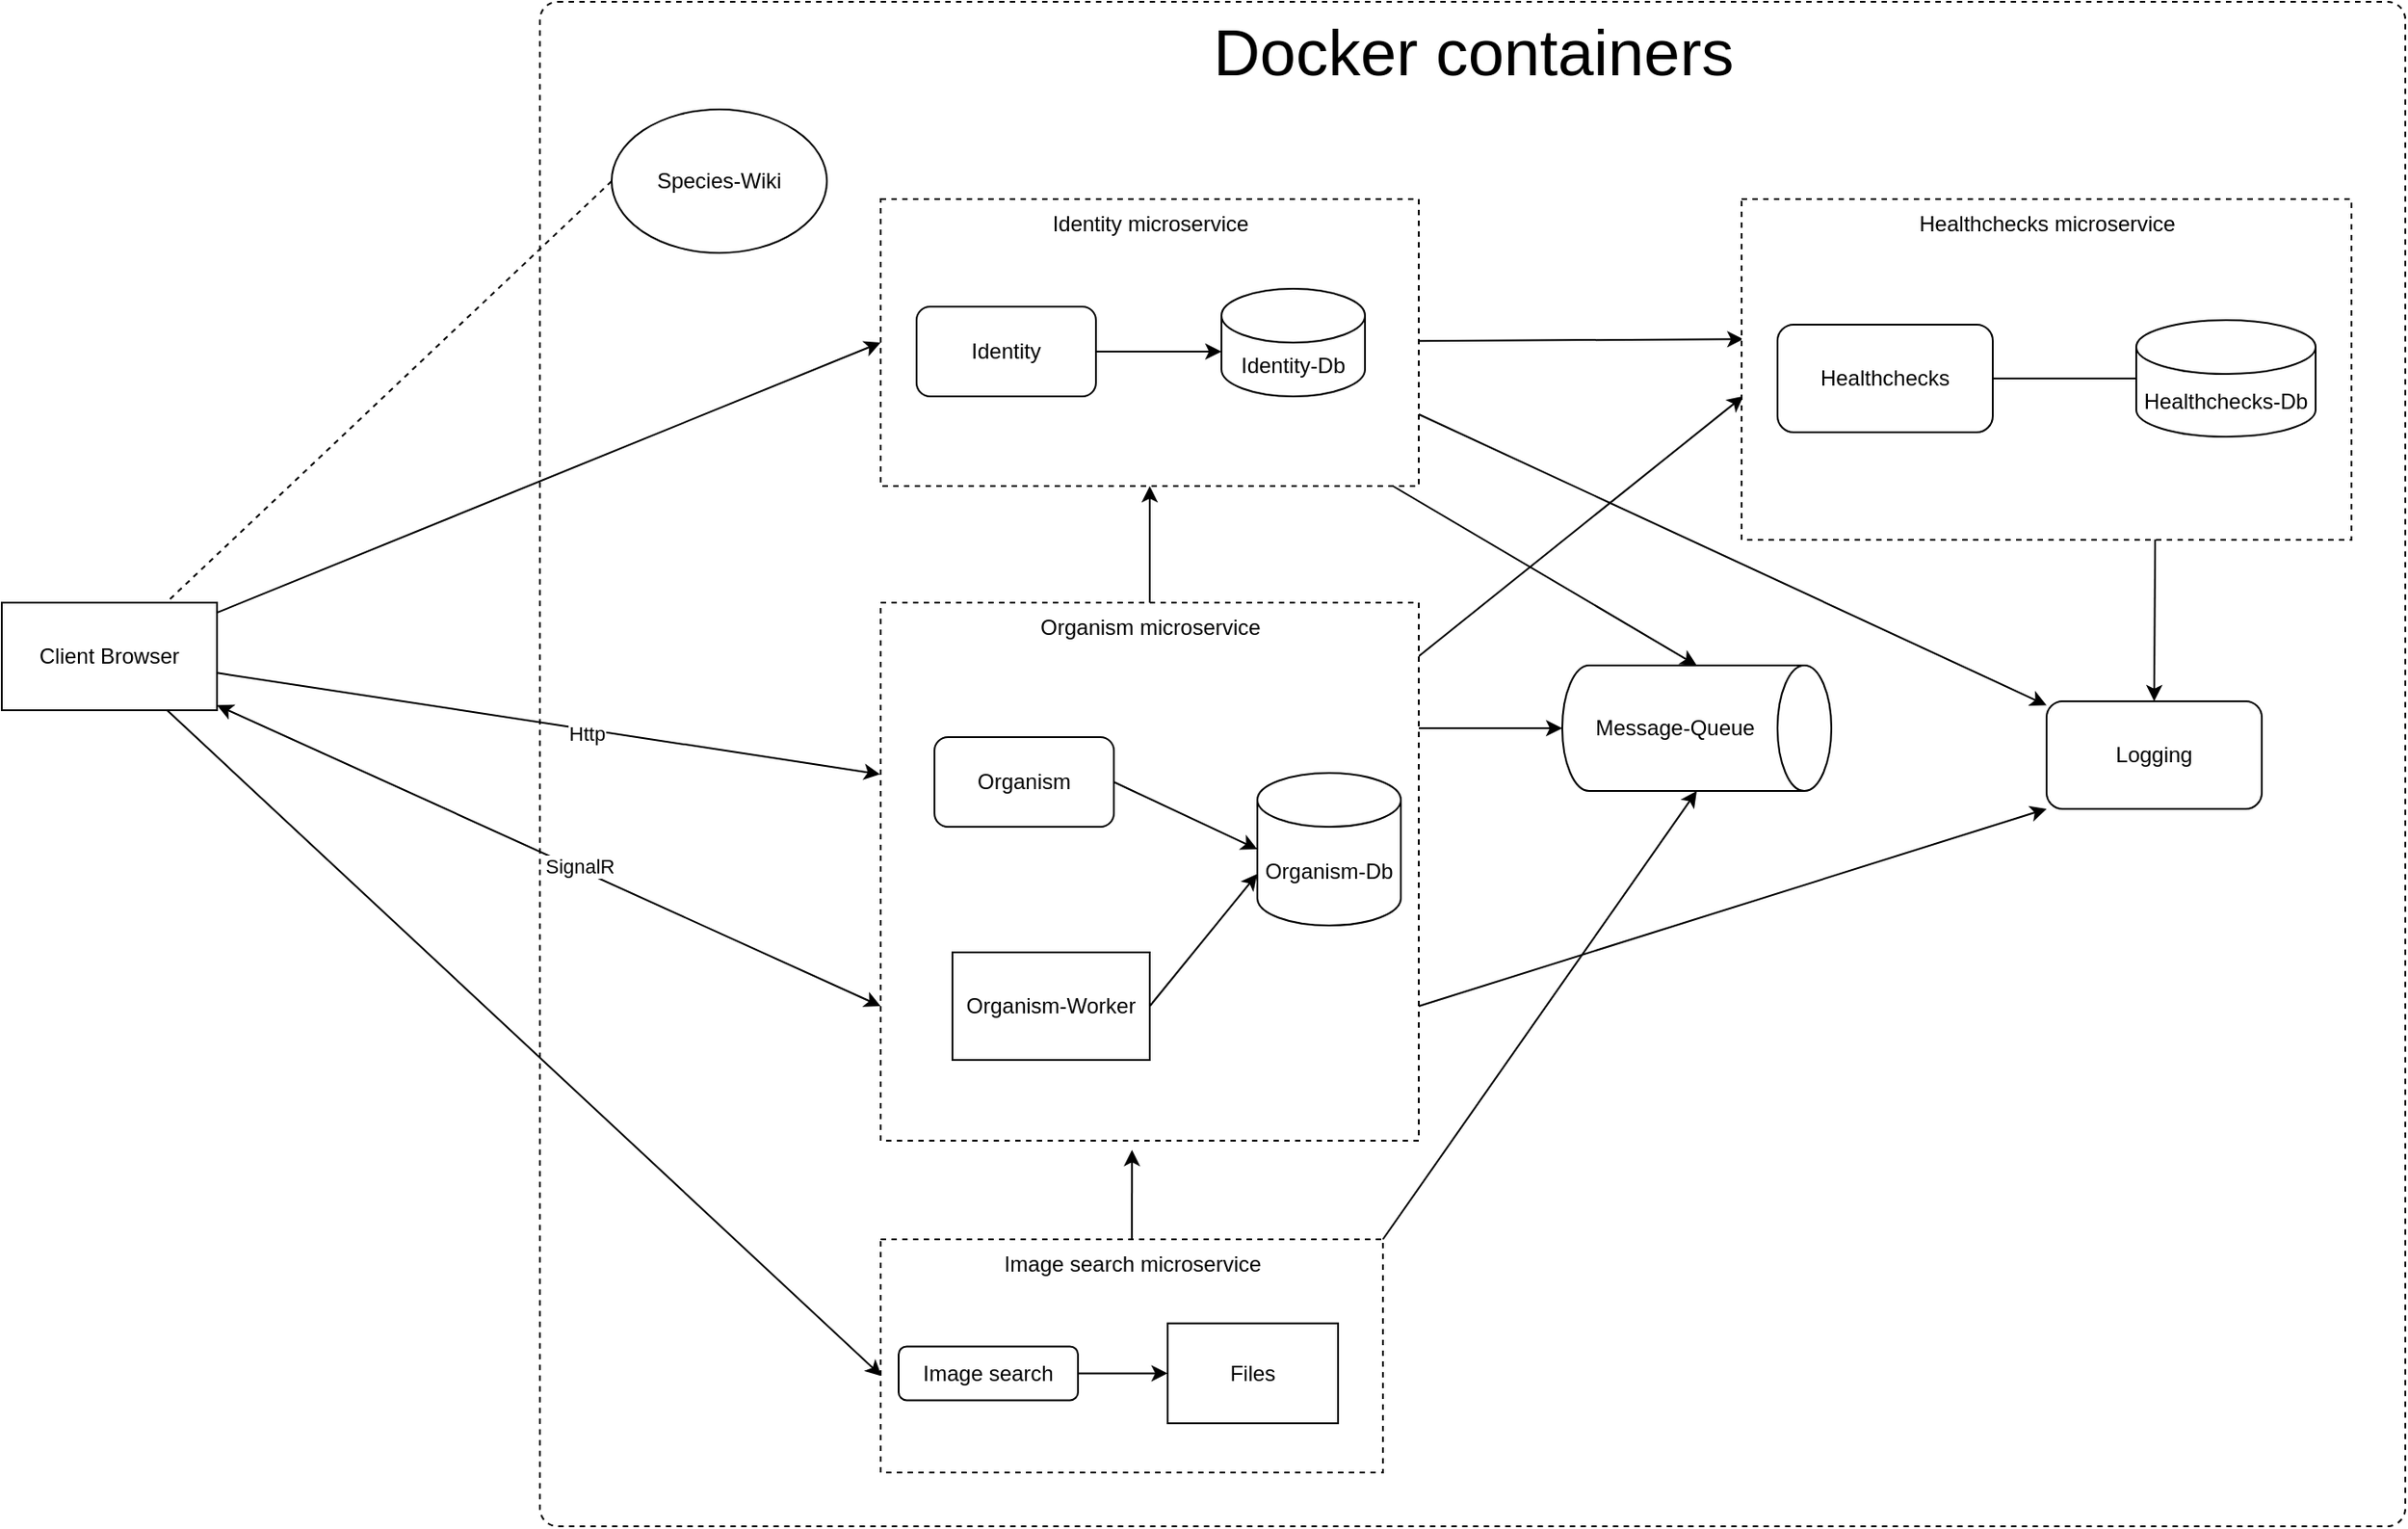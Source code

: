 <mxfile>
    <diagram id="-pxrXRCIRbaPYb0lioAE" name="Architecture">
        <mxGraphModel dx="2318" dy="1950" grid="1" gridSize="10" guides="1" tooltips="1" connect="1" arrows="1" fold="1" page="1" pageScale="1" pageWidth="850" pageHeight="1100" math="0" shadow="0">
            <root>
                <mxCell id="0"/>
                <mxCell id="1" parent="0"/>
                <mxCell id="2" value="" style="group" parent="1" vertex="1" connectable="0">
                    <mxGeometry x="-260" y="-80" width="1340" height="850" as="geometry"/>
                </mxCell>
                <mxCell id="3" value="&lt;font style=&quot;font-size: 36px&quot;&gt;Docker containers&lt;/font&gt;" style="html=1;align=center;verticalAlign=top;rounded=1;absoluteArcSize=1;arcSize=20;dashed=1;" parent="2" vertex="1">
                    <mxGeometry x="300" width="1040" height="850" as="geometry"/>
                </mxCell>
                <mxCell id="6" value="" style="group" parent="2" vertex="1" connectable="0">
                    <mxGeometry x="490" y="110" width="300" height="160" as="geometry"/>
                </mxCell>
                <mxCell id="7" value="Identity microservice" style="html=1;align=center;verticalAlign=top;rounded=1;absoluteArcSize=1;arcSize=0;dashed=1;" parent="6" vertex="1">
                    <mxGeometry width="300" height="160" as="geometry"/>
                </mxCell>
                <mxCell id="10" style="edgeStyle=none;html=1;exitX=1;exitY=0.5;exitDx=0;exitDy=0;" parent="6" source="52" edge="1">
                    <mxGeometry relative="1" as="geometry">
                        <mxPoint x="86.12" y="79.999" as="sourcePoint"/>
                        <mxPoint x="190" y="85" as="targetPoint"/>
                    </mxGeometry>
                </mxCell>
                <mxCell id="51" value="Identity-Db" style="shape=cylinder3;whiteSpace=wrap;html=1;boundedLbl=1;backgroundOutline=1;size=15;" vertex="1" parent="6">
                    <mxGeometry x="190" y="50" width="80" height="60" as="geometry"/>
                </mxCell>
                <mxCell id="52" value="Identity" style="rounded=1;whiteSpace=wrap;html=1;" vertex="1" parent="6">
                    <mxGeometry x="20" y="60" width="100" height="50" as="geometry"/>
                </mxCell>
                <mxCell id="11" style="edgeStyle=none;html=1;endArrow=classic;endFill=1;entryX=0;entryY=0.5;entryDx=0;entryDy=0;" parent="2" source="13" target="7" edge="1">
                    <mxGeometry relative="1" as="geometry"/>
                </mxCell>
                <mxCell id="13" value="Client Browser" style="rounded=0;whiteSpace=wrap;html=1;" parent="2" vertex="1">
                    <mxGeometry y="335" width="120" height="60" as="geometry"/>
                </mxCell>
                <mxCell id="14" style="edgeStyle=none;html=1;dashed=1;endArrow=none;endFill=0;exitX=0;exitY=0.5;exitDx=0;exitDy=0;" parent="2" source="59" target="13" edge="1">
                    <mxGeometry relative="1" as="geometry">
                        <mxPoint x="320.0" y="110.0" as="sourcePoint"/>
                    </mxGeometry>
                </mxCell>
                <mxCell id="12" style="edgeStyle=none;html=1;entryX=0.002;entryY=0.587;entryDx=0;entryDy=0;entryPerimeter=0;" parent="2" source="13" target="38" edge="1">
                    <mxGeometry relative="1" as="geometry"/>
                </mxCell>
                <mxCell id="16" style="edgeStyle=none;html=1;entryX=0.5;entryY=1;entryDx=0;entryDy=0;entryPerimeter=0;" parent="2" target="50" edge="1">
                    <mxGeometry relative="1" as="geometry">
                        <mxPoint x="790" y="405" as="sourcePoint"/>
                        <mxPoint x="850" y="405" as="targetPoint"/>
                    </mxGeometry>
                </mxCell>
                <mxCell id="17" style="edgeStyle=none;html=1;exitX=1;exitY=0;exitDx=0;exitDy=0;entryX=1;entryY=0.5;entryDx=0;entryDy=0;entryPerimeter=0;" parent="2" source="38" target="50" edge="1">
                    <mxGeometry relative="1" as="geometry">
                        <mxPoint x="913.819" y="460" as="targetPoint"/>
                    </mxGeometry>
                </mxCell>
                <mxCell id="18" style="edgeStyle=none;html=1;entryX=0.003;entryY=0.411;entryDx=0;entryDy=0;entryPerimeter=0;" parent="2" source="7" target="23" edge="1">
                    <mxGeometry relative="1" as="geometry">
                        <mxPoint x="1010" y="218.605" as="targetPoint"/>
                    </mxGeometry>
                </mxCell>
                <mxCell id="19" style="edgeStyle=none;html=1;entryX=0.003;entryY=0.578;entryDx=0;entryDy=0;entryPerimeter=0;" parent="2" source="30" target="23" edge="1">
                    <mxGeometry relative="1" as="geometry">
                        <mxPoint x="1010" y="245.116" as="targetPoint"/>
                    </mxGeometry>
                </mxCell>
                <mxCell id="20" style="edgeStyle=none;html=1;exitX=1;exitY=0.75;exitDx=0;exitDy=0;" parent="2" source="7" target="61" edge="1">
                    <mxGeometry relative="1" as="geometry">
                        <mxPoint x="1095.221" y="362.36" as="targetPoint"/>
                    </mxGeometry>
                </mxCell>
                <mxCell id="21" style="edgeStyle=none;html=1;entryX=0;entryY=1;entryDx=0;entryDy=0;exitX=1;exitY=0.75;exitDx=0;exitDy=0;" parent="2" source="30" target="61" edge="1">
                    <mxGeometry relative="1" as="geometry">
                        <mxPoint x="1100" y="470" as="targetPoint"/>
                    </mxGeometry>
                </mxCell>
                <mxCell id="22" value="" style="group" parent="2" vertex="1" connectable="0">
                    <mxGeometry x="970" y="110" width="340" height="190" as="geometry"/>
                </mxCell>
                <mxCell id="23" value="Healthchecks microservice" style="html=1;align=center;verticalAlign=top;rounded=1;absoluteArcSize=1;arcSize=0;dashed=1;" parent="22" vertex="1">
                    <mxGeometry width="340" height="190" as="geometry"/>
                </mxCell>
                <mxCell id="25" style="edgeStyle=none;html=1;exitX=1;exitY=0.5;exitDx=0;exitDy=0;" parent="22" source="55" edge="1">
                    <mxGeometry relative="1" as="geometry">
                        <mxPoint x="114.39" y="100" as="sourcePoint"/>
                        <mxPoint x="240" y="100" as="targetPoint"/>
                    </mxGeometry>
                </mxCell>
                <mxCell id="53" value="Healthchecks-Db" style="shape=cylinder3;whiteSpace=wrap;html=1;boundedLbl=1;backgroundOutline=1;size=15;" vertex="1" parent="22">
                    <mxGeometry x="220" y="67.5" width="100" height="65" as="geometry"/>
                </mxCell>
                <mxCell id="55" value="Healthchecks" style="rounded=1;whiteSpace=wrap;html=1;" vertex="1" parent="22">
                    <mxGeometry x="20" y="70" width="120" height="60" as="geometry"/>
                </mxCell>
                <mxCell id="27" style="edgeStyle=none;html=1;exitX=0.678;exitY=0.999;exitDx=0;exitDy=0;exitPerimeter=0;entryX=0.5;entryY=0;entryDx=0;entryDy=0;" parent="2" source="23" target="61" edge="1">
                    <mxGeometry relative="1" as="geometry">
                        <mxPoint x="1200" y="300" as="sourcePoint"/>
                        <mxPoint x="1200.087" y="350" as="targetPoint"/>
                    </mxGeometry>
                </mxCell>
                <mxCell id="29" value="" style="group" parent="2" vertex="1" connectable="0">
                    <mxGeometry x="490" y="335" width="300" height="300" as="geometry"/>
                </mxCell>
                <mxCell id="30" value="Organism microservice" style="html=1;align=center;verticalAlign=top;rounded=1;absoluteArcSize=1;arcSize=0;dashed=1;" parent="29" vertex="1">
                    <mxGeometry width="300" height="300" as="geometry"/>
                </mxCell>
                <mxCell id="32" style="edgeStyle=none;html=1;entryX=0;entryY=0.5;entryDx=0;entryDy=0;entryPerimeter=0;exitX=1;exitY=0.5;exitDx=0;exitDy=0;" parent="29" source="57" target="54" edge="1">
                    <mxGeometry relative="1" as="geometry">
                        <mxPoint x="72.191" y="103.147" as="sourcePoint"/>
                        <mxPoint x="139.286" y="107.256" as="targetPoint"/>
                    </mxGeometry>
                </mxCell>
                <mxCell id="34" style="edgeStyle=none;html=1;entryX=0;entryY=0;entryDx=0;entryDy=56.25;entryPerimeter=0;exitX=1;exitY=0.5;exitDx=0;exitDy=0;" parent="29" source="58" target="54" edge="1">
                    <mxGeometry relative="1" as="geometry">
                        <mxPoint x="79.883" y="190" as="sourcePoint"/>
                        <mxPoint x="139.286" y="128.742" as="targetPoint"/>
                    </mxGeometry>
                </mxCell>
                <mxCell id="54" value="Organism-Db" style="shape=cylinder3;whiteSpace=wrap;html=1;boundedLbl=1;backgroundOutline=1;size=15;" vertex="1" parent="29">
                    <mxGeometry x="210" y="95" width="80" height="85" as="geometry"/>
                </mxCell>
                <mxCell id="57" value="Organism" style="rounded=1;whiteSpace=wrap;html=1;" vertex="1" parent="29">
                    <mxGeometry x="30" y="75" width="100" height="50" as="geometry"/>
                </mxCell>
                <mxCell id="58" value="Organism-Worker" style="rounded=0;whiteSpace=wrap;html=1;" vertex="1" parent="29">
                    <mxGeometry x="40" y="195" width="110" height="60" as="geometry"/>
                </mxCell>
                <mxCell id="36" style="edgeStyle=none;html=1;" parent="2" source="30" target="7" edge="1">
                    <mxGeometry relative="1" as="geometry"/>
                </mxCell>
                <mxCell id="37" value="" style="group" parent="2" vertex="1" connectable="0">
                    <mxGeometry x="490" y="690" width="280" height="130" as="geometry"/>
                </mxCell>
                <mxCell id="38" value="Image search microservice" style="html=1;align=center;verticalAlign=top;rounded=1;absoluteArcSize=1;arcSize=0;dashed=1;" parent="37" vertex="1">
                    <mxGeometry width="280" height="130" as="geometry"/>
                </mxCell>
                <mxCell id="40" value="Files" style="rounded=0;whiteSpace=wrap;html=1;" parent="37" vertex="1">
                    <mxGeometry x="160" y="46.846" width="95" height="55.714" as="geometry"/>
                </mxCell>
                <mxCell id="41" style="edgeStyle=none;html=1;exitX=1;exitY=0.5;exitDx=0;exitDy=0;" parent="37" source="60" target="40" edge="1">
                    <mxGeometry relative="1" as="geometry">
                        <mxPoint x="112.857" y="74.707" as="sourcePoint"/>
                    </mxGeometry>
                </mxCell>
                <mxCell id="60" value="Image search" style="rounded=1;whiteSpace=wrap;html=1;" vertex="1" parent="37">
                    <mxGeometry x="10" y="59.7" width="100" height="30" as="geometry"/>
                </mxCell>
                <mxCell id="42" style="edgeStyle=none;html=1;entryX=0.467;entryY=1.017;entryDx=0;entryDy=0;entryPerimeter=0;" parent="2" source="38" target="30" edge="1">
                    <mxGeometry relative="1" as="geometry"/>
                </mxCell>
                <mxCell id="43" style="edgeStyle=none;html=1;entryX=0;entryY=0.5;entryDx=0;entryDy=0;entryPerimeter=0;" parent="2" source="7" target="50" edge="1">
                    <mxGeometry relative="1" as="geometry">
                        <mxPoint x="939.371" y="349.89" as="targetPoint"/>
                    </mxGeometry>
                </mxCell>
                <mxCell id="44" style="edgeStyle=none;html=1;endArrow=classic;endFill=1;entryX=-0.001;entryY=0.319;entryDx=0;entryDy=0;entryPerimeter=0;" parent="2" source="13" target="30" edge="1">
                    <mxGeometry relative="1" as="geometry">
                        <mxPoint x="506.071" y="436.429" as="targetPoint"/>
                    </mxGeometry>
                </mxCell>
                <mxCell id="45" value="Http" style="edgeLabel;html=1;align=center;verticalAlign=middle;resizable=0;points=[];" parent="44" vertex="1" connectable="0">
                    <mxGeometry x="0.111" y="-2" relative="1" as="geometry">
                        <mxPoint as="offset"/>
                    </mxGeometry>
                </mxCell>
                <mxCell id="46" style="edgeStyle=none;html=1;exitX=0;exitY=0.75;exitDx=0;exitDy=0;startArrow=classic;startFill=1;" parent="2" source="30" target="13" edge="1">
                    <mxGeometry relative="1" as="geometry">
                        <mxPoint x="510" y="550" as="sourcePoint"/>
                    </mxGeometry>
                </mxCell>
                <mxCell id="47" value="SignalR" style="edgeLabel;html=1;align=center;verticalAlign=middle;resizable=0;points=[];" parent="46" vertex="1" connectable="0">
                    <mxGeometry x="-0.088" y="-1" relative="1" as="geometry">
                        <mxPoint y="-1" as="offset"/>
                    </mxGeometry>
                </mxCell>
                <mxCell id="50" value="Message-Queue" style="shape=cylinder3;whiteSpace=wrap;html=1;boundedLbl=1;backgroundOutline=1;size=15;direction=south;" vertex="1" parent="2">
                    <mxGeometry x="870" y="370" width="150" height="70" as="geometry"/>
                </mxCell>
                <mxCell id="59" value="Species-Wiki" style="ellipse;whiteSpace=wrap;html=1;" vertex="1" parent="2">
                    <mxGeometry x="340" y="60" width="120" height="80" as="geometry"/>
                </mxCell>
                <mxCell id="61" value="Logging" style="rounded=1;whiteSpace=wrap;html=1;" vertex="1" parent="2">
                    <mxGeometry x="1140" y="390" width="120" height="60" as="geometry"/>
                </mxCell>
            </root>
        </mxGraphModel>
    </diagram>
</mxfile>